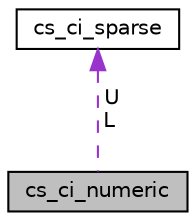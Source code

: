 digraph "cs_ci_numeric"
{
 // INTERACTIVE_SVG=YES
  edge [fontname="Helvetica",fontsize="10",labelfontname="Helvetica",labelfontsize="10"];
  node [fontname="Helvetica",fontsize="10",shape=record];
  Node1 [label="cs_ci_numeric",height=0.2,width=0.4,color="black", fillcolor="grey75", style="filled" fontcolor="black"];
  Node2 -> Node1 [dir="back",color="darkorchid3",fontsize="10",style="dashed",label=" U\nL" ,fontname="Helvetica"];
  Node2 [label="cs_ci_sparse",height=0.2,width=0.4,color="black", fillcolor="white", style="filled",URL="$structcs__ci__sparse.html"];
}
